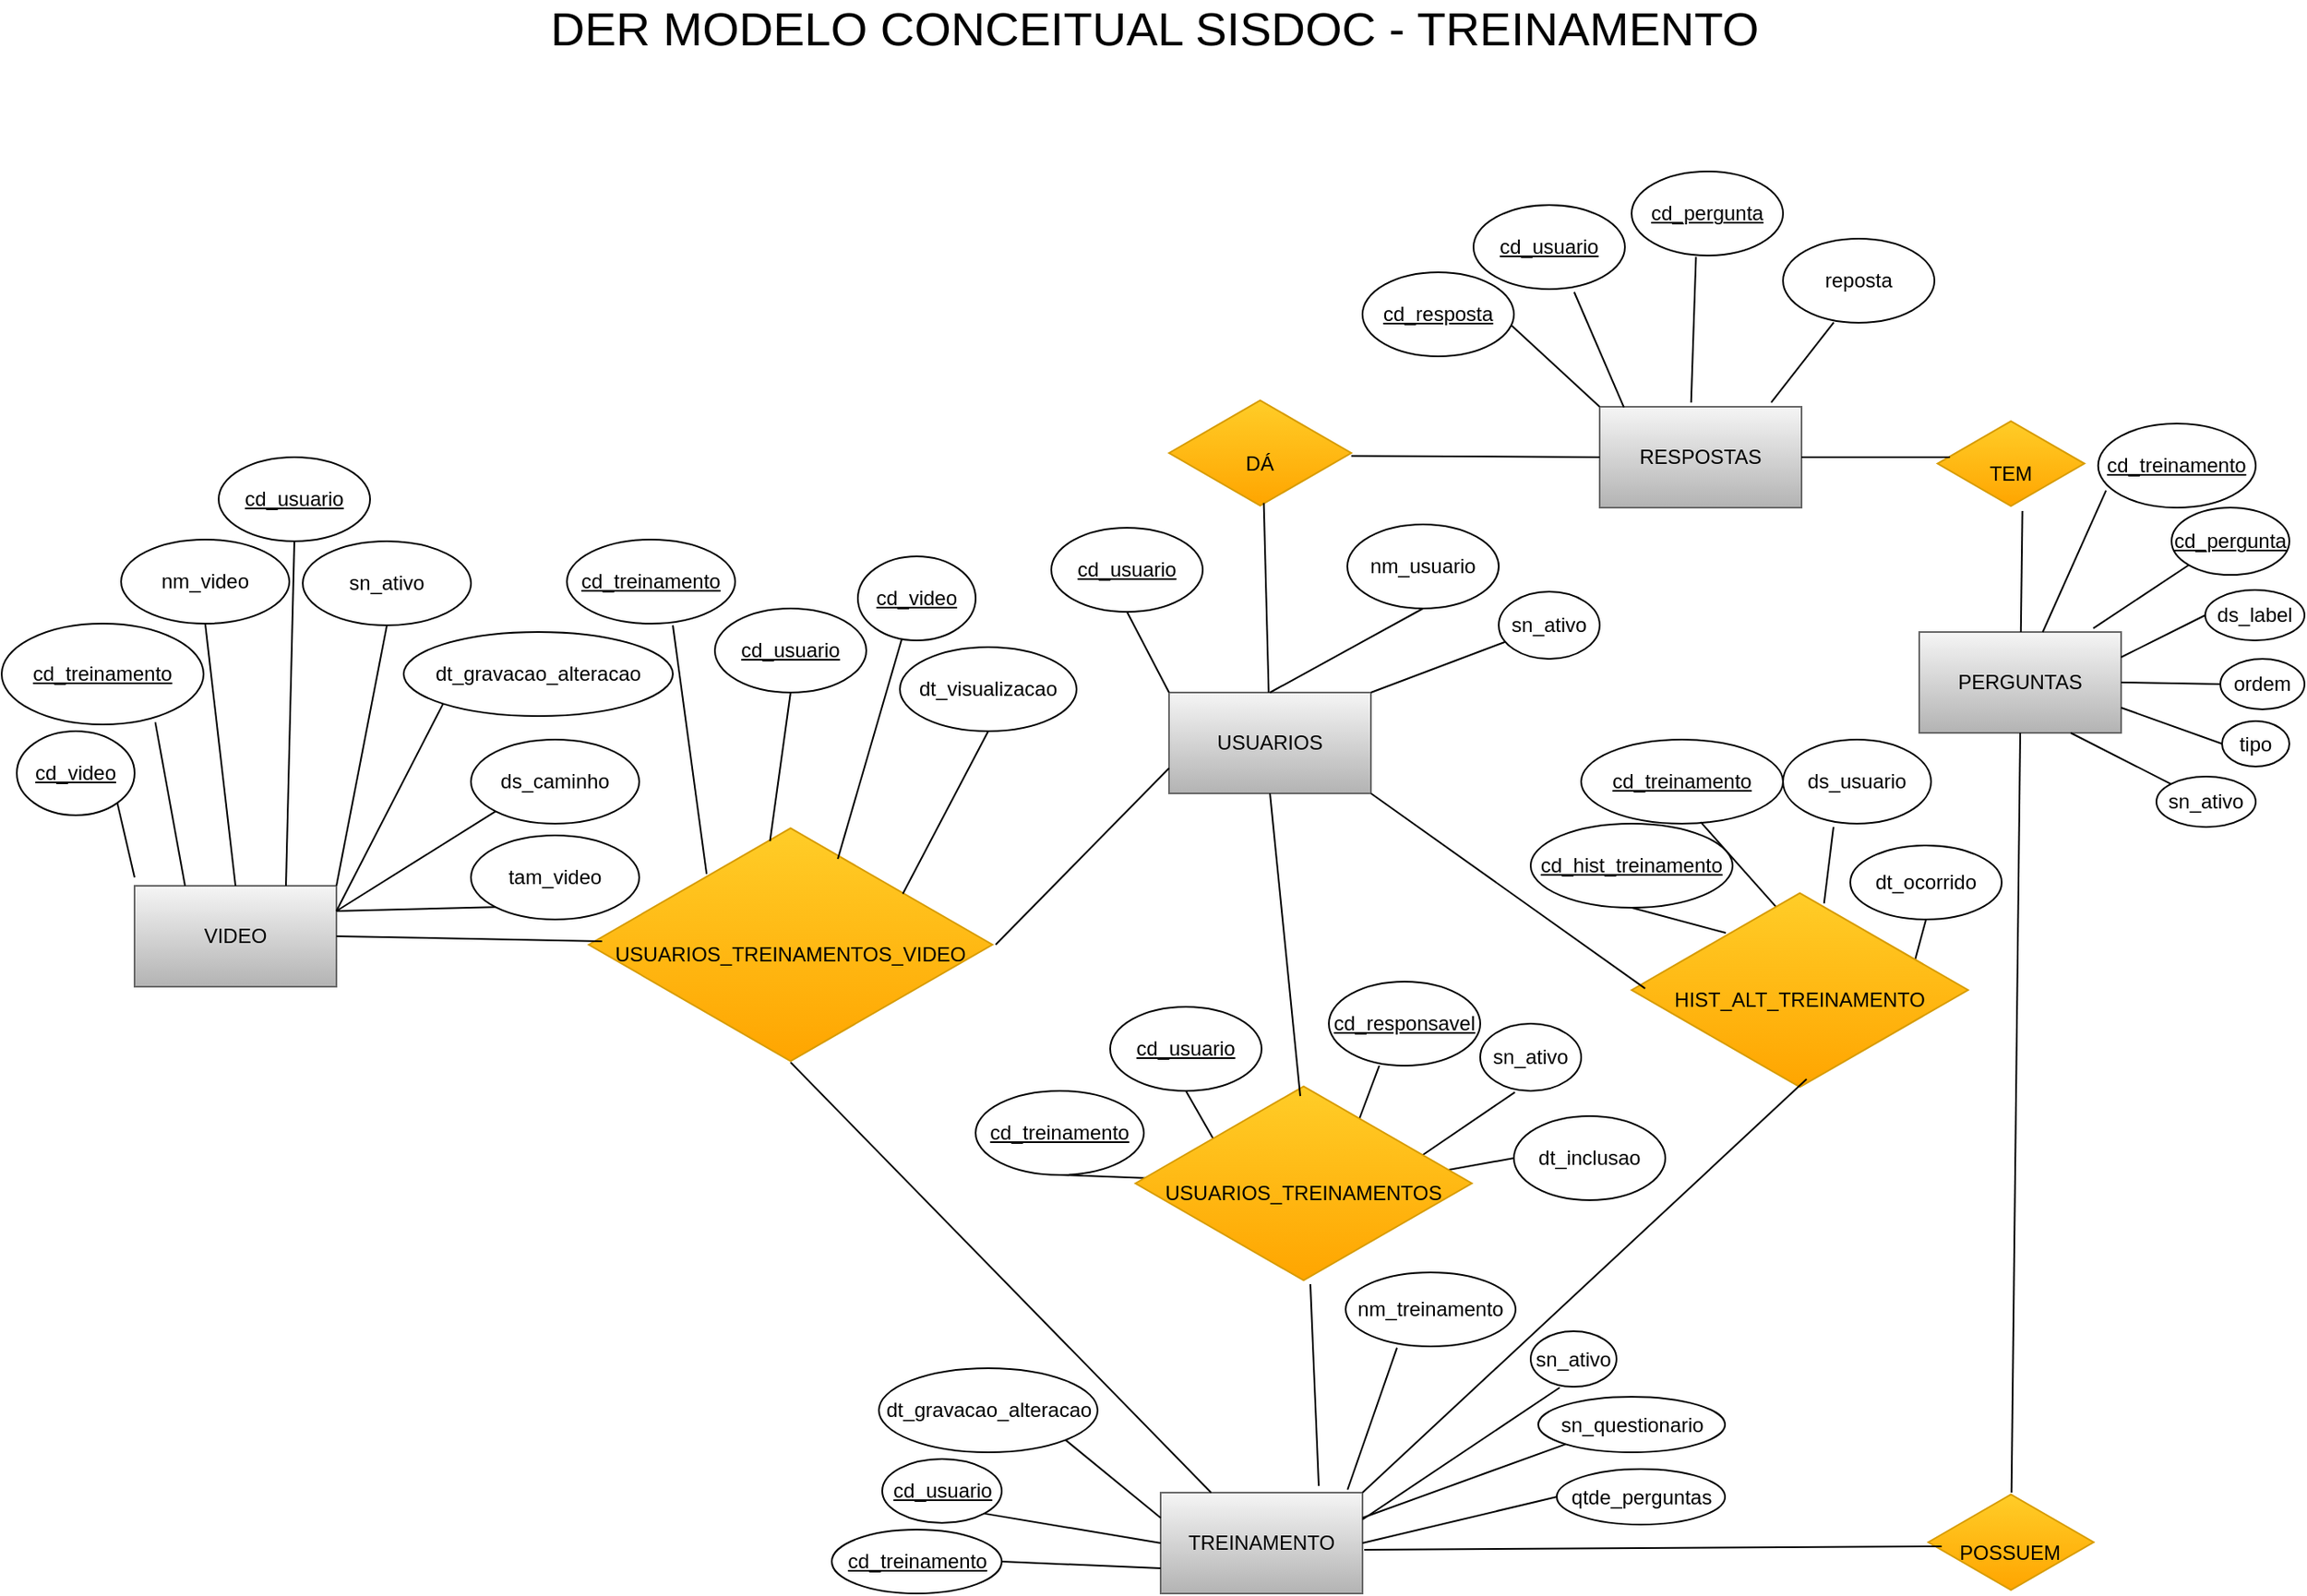 <mxfile version="20.8.20" type="github">
  <diagram name="Página-1" id="wShxXtrG-JfoHBNT4NPI">
    <mxGraphModel dx="1257" dy="680" grid="1" gridSize="10" guides="1" tooltips="1" connect="1" arrows="1" fold="1" page="1" pageScale="1" pageWidth="1390" pageHeight="980" math="0" shadow="0">
      <root>
        <mxCell id="0" />
        <mxCell id="1" parent="0" />
        <mxCell id="j8kulYyNWZjgf7Js5gf3-1" value="&lt;font style=&quot;font-size: 28px;&quot;&gt;DER MODELO CONCEITUAL SISDOC - TREINAMENTO&lt;/font&gt;" style="text;html=1;strokeColor=none;fillColor=none;align=center;verticalAlign=middle;whiteSpace=wrap;rounded=0;" vertex="1" parent="1">
          <mxGeometry x="21" y="20" width="1349" height="30" as="geometry" />
        </mxCell>
        <mxCell id="j8kulYyNWZjgf7Js5gf3-2" value="VIDEO" style="rounded=0;whiteSpace=wrap;html=1;fillColor=#f5f5f5;gradientColor=#b3b3b3;strokeColor=#666666;" vertex="1" parent="1">
          <mxGeometry x="89" y="545" width="120" height="60" as="geometry" />
        </mxCell>
        <mxCell id="j8kulYyNWZjgf7Js5gf3-3" value="&lt;u&gt;cd_video&lt;/u&gt;" style="ellipse;whiteSpace=wrap;html=1;" vertex="1" parent="1">
          <mxGeometry x="19" y="453" width="70" height="50" as="geometry" />
        </mxCell>
        <mxCell id="j8kulYyNWZjgf7Js5gf3-4" value="&lt;u&gt;cd_treinamento&lt;/u&gt;" style="ellipse;whiteSpace=wrap;html=1;" vertex="1" parent="1">
          <mxGeometry x="10" y="389" width="120" height="60" as="geometry" />
        </mxCell>
        <mxCell id="j8kulYyNWZjgf7Js5gf3-5" value="nm_video" style="ellipse;whiteSpace=wrap;html=1;" vertex="1" parent="1">
          <mxGeometry x="81" y="339" width="100" height="50" as="geometry" />
        </mxCell>
        <mxCell id="j8kulYyNWZjgf7Js5gf3-6" value="&lt;u&gt;cd_usuario&lt;/u&gt;" style="ellipse;whiteSpace=wrap;html=1;" vertex="1" parent="1">
          <mxGeometry x="139" y="290" width="90" height="50" as="geometry" />
        </mxCell>
        <mxCell id="j8kulYyNWZjgf7Js5gf3-7" value="sn_ativo" style="ellipse;whiteSpace=wrap;html=1;" vertex="1" parent="1">
          <mxGeometry x="189.0" y="340" width="100" height="50" as="geometry" />
        </mxCell>
        <mxCell id="j8kulYyNWZjgf7Js5gf3-8" value="dt_gravacao_alteracao" style="ellipse;whiteSpace=wrap;html=1;" vertex="1" parent="1">
          <mxGeometry x="249.0" y="394" width="160" height="50" as="geometry" />
        </mxCell>
        <mxCell id="j8kulYyNWZjgf7Js5gf3-10" value="ds_caminho" style="ellipse;whiteSpace=wrap;html=1;" vertex="1" parent="1">
          <mxGeometry x="289" y="458" width="100" height="50" as="geometry" />
        </mxCell>
        <mxCell id="j8kulYyNWZjgf7Js5gf3-11" value="tam_video" style="ellipse;whiteSpace=wrap;html=1;" vertex="1" parent="1">
          <mxGeometry x="289" y="515" width="100" height="50" as="geometry" />
        </mxCell>
        <mxCell id="j8kulYyNWZjgf7Js5gf3-12" value="" style="endArrow=none;html=1;rounded=0;fontSize=28;entryX=0.761;entryY=0.978;entryDx=0;entryDy=0;entryPerimeter=0;exitX=0.25;exitY=0;exitDx=0;exitDy=0;" edge="1" parent="1" source="j8kulYyNWZjgf7Js5gf3-2" target="j8kulYyNWZjgf7Js5gf3-4">
          <mxGeometry width="50" height="50" relative="1" as="geometry">
            <mxPoint x="289" y="740" as="sourcePoint" />
            <mxPoint x="149" y="1100" as="targetPoint" />
          </mxGeometry>
        </mxCell>
        <mxCell id="j8kulYyNWZjgf7Js5gf3-13" value="" style="endArrow=none;html=1;rounded=0;fontSize=28;entryX=0.5;entryY=1;entryDx=0;entryDy=0;exitX=0.5;exitY=0;exitDx=0;exitDy=0;" edge="1" parent="1" source="j8kulYyNWZjgf7Js5gf3-2" target="j8kulYyNWZjgf7Js5gf3-5">
          <mxGeometry width="50" height="50" relative="1" as="geometry">
            <mxPoint x="219" y="800" as="sourcePoint" />
            <mxPoint x="189" y="1090" as="targetPoint" />
          </mxGeometry>
        </mxCell>
        <mxCell id="j8kulYyNWZjgf7Js5gf3-14" value="" style="endArrow=none;html=1;rounded=0;fontSize=28;entryX=0.5;entryY=1;entryDx=0;entryDy=0;exitX=0.75;exitY=0;exitDx=0;exitDy=0;" edge="1" parent="1" source="j8kulYyNWZjgf7Js5gf3-2" target="j8kulYyNWZjgf7Js5gf3-6">
          <mxGeometry width="50" height="50" relative="1" as="geometry">
            <mxPoint x="369" y="820" as="sourcePoint" />
            <mxPoint x="249" y="1060" as="targetPoint" />
          </mxGeometry>
        </mxCell>
        <mxCell id="j8kulYyNWZjgf7Js5gf3-15" value="" style="endArrow=none;html=1;rounded=0;fontSize=28;entryX=0.5;entryY=1;entryDx=0;entryDy=0;exitX=1;exitY=0;exitDx=0;exitDy=0;" edge="1" parent="1" source="j8kulYyNWZjgf7Js5gf3-2" target="j8kulYyNWZjgf7Js5gf3-7">
          <mxGeometry width="50" height="50" relative="1" as="geometry">
            <mxPoint x="239" y="1150" as="sourcePoint" />
            <mxPoint x="289" y="1100" as="targetPoint" />
          </mxGeometry>
        </mxCell>
        <mxCell id="j8kulYyNWZjgf7Js5gf3-16" value="" style="endArrow=none;html=1;rounded=0;fontSize=28;entryX=0;entryY=1;entryDx=0;entryDy=0;exitX=1;exitY=0.25;exitDx=0;exitDy=0;" edge="1" parent="1" source="j8kulYyNWZjgf7Js5gf3-2" target="j8kulYyNWZjgf7Js5gf3-8">
          <mxGeometry width="50" height="50" relative="1" as="geometry">
            <mxPoint x="319.0" y="1187" as="sourcePoint" />
            <mxPoint x="346.04" y="1140" as="targetPoint" />
          </mxGeometry>
        </mxCell>
        <mxCell id="j8kulYyNWZjgf7Js5gf3-17" value="" style="endArrow=none;html=1;rounded=0;fontSize=28;entryX=0;entryY=1;entryDx=0;entryDy=0;exitX=1;exitY=0.25;exitDx=0;exitDy=0;" edge="1" parent="1" source="j8kulYyNWZjgf7Js5gf3-2" target="j8kulYyNWZjgf7Js5gf3-10">
          <mxGeometry width="50" height="50" relative="1" as="geometry">
            <mxPoint x="336.04" y="1190" as="sourcePoint" />
            <mxPoint x="366.04" y="1116" as="targetPoint" />
          </mxGeometry>
        </mxCell>
        <mxCell id="j8kulYyNWZjgf7Js5gf3-18" value="" style="endArrow=none;html=1;rounded=0;fontSize=28;entryX=0;entryY=1;entryDx=0;entryDy=0;exitX=1;exitY=0.25;exitDx=0;exitDy=0;" edge="1" parent="1" source="j8kulYyNWZjgf7Js5gf3-2" target="j8kulYyNWZjgf7Js5gf3-11">
          <mxGeometry width="50" height="50" relative="1" as="geometry">
            <mxPoint x="336.04" y="1220" as="sourcePoint" />
            <mxPoint x="376.04" y="1180" as="targetPoint" />
          </mxGeometry>
        </mxCell>
        <mxCell id="j8kulYyNWZjgf7Js5gf3-19" value="" style="endArrow=none;html=1;rounded=0;fontSize=28;entryX=1;entryY=1;entryDx=0;entryDy=0;" edge="1" parent="1" target="j8kulYyNWZjgf7Js5gf3-3">
          <mxGeometry width="50" height="50" relative="1" as="geometry">
            <mxPoint x="89" y="540" as="sourcePoint" />
            <mxPoint x="729" y="950" as="targetPoint" />
          </mxGeometry>
        </mxCell>
        <mxCell id="j8kulYyNWZjgf7Js5gf3-20" value="TREINAMENTO" style="rounded=0;whiteSpace=wrap;html=1;fillColor=#f5f5f5;gradientColor=#b3b3b3;strokeColor=#666666;" vertex="1" parent="1">
          <mxGeometry x="699" y="906" width="120" height="60" as="geometry" />
        </mxCell>
        <mxCell id="j8kulYyNWZjgf7Js5gf3-21" value="&lt;u&gt;cd_treinamento&lt;/u&gt;" style="ellipse;whiteSpace=wrap;html=1;" vertex="1" parent="1">
          <mxGeometry x="503.5" y="928" width="101" height="38" as="geometry" />
        </mxCell>
        <mxCell id="j8kulYyNWZjgf7Js5gf3-22" value="&lt;u&gt;cd_usuario&lt;/u&gt;" style="ellipse;whiteSpace=wrap;html=1;" vertex="1" parent="1">
          <mxGeometry x="533.5" y="886" width="71" height="38" as="geometry" />
        </mxCell>
        <mxCell id="j8kulYyNWZjgf7Js5gf3-23" value="dt_gravacao_alteracao" style="ellipse;whiteSpace=wrap;html=1;" vertex="1" parent="1">
          <mxGeometry x="531.5" y="832" width="130" height="50" as="geometry" />
        </mxCell>
        <mxCell id="j8kulYyNWZjgf7Js5gf3-24" value="nm_treinamento" style="ellipse;whiteSpace=wrap;html=1;" vertex="1" parent="1">
          <mxGeometry x="809" y="775" width="101" height="44" as="geometry" />
        </mxCell>
        <mxCell id="j8kulYyNWZjgf7Js5gf3-26" value="sn_ativo" style="ellipse;whiteSpace=wrap;html=1;" vertex="1" parent="1">
          <mxGeometry x="919" y="810" width="51" height="33" as="geometry" />
        </mxCell>
        <mxCell id="j8kulYyNWZjgf7Js5gf3-27" value="" style="endArrow=none;html=1;rounded=0;fontSize=28;exitX=1;exitY=0.5;exitDx=0;exitDy=0;entryX=0;entryY=0.75;entryDx=0;entryDy=0;" edge="1" parent="1" source="j8kulYyNWZjgf7Js5gf3-21" target="j8kulYyNWZjgf7Js5gf3-20">
          <mxGeometry width="50" height="50" relative="1" as="geometry">
            <mxPoint x="609" y="882" as="sourcePoint" />
            <mxPoint x="659" y="832" as="targetPoint" />
          </mxGeometry>
        </mxCell>
        <mxCell id="j8kulYyNWZjgf7Js5gf3-28" value="" style="endArrow=none;html=1;rounded=0;fontSize=28;entryX=1;entryY=1;entryDx=0;entryDy=0;exitX=0;exitY=0.5;exitDx=0;exitDy=0;" edge="1" parent="1" source="j8kulYyNWZjgf7Js5gf3-20" target="j8kulYyNWZjgf7Js5gf3-22">
          <mxGeometry width="50" height="50" relative="1" as="geometry">
            <mxPoint x="609" y="882" as="sourcePoint" />
            <mxPoint x="659" y="832" as="targetPoint" />
          </mxGeometry>
        </mxCell>
        <mxCell id="j8kulYyNWZjgf7Js5gf3-29" value="" style="endArrow=none;html=1;rounded=0;fontSize=28;entryX=1;entryY=1;entryDx=0;entryDy=0;exitX=0;exitY=0.25;exitDx=0;exitDy=0;" edge="1" parent="1" source="j8kulYyNWZjgf7Js5gf3-20" target="j8kulYyNWZjgf7Js5gf3-23">
          <mxGeometry width="50" height="50" relative="1" as="geometry">
            <mxPoint x="609" y="882" as="sourcePoint" />
            <mxPoint x="659" y="832" as="targetPoint" />
          </mxGeometry>
        </mxCell>
        <mxCell id="j8kulYyNWZjgf7Js5gf3-30" value="" style="endArrow=none;html=1;rounded=0;fontSize=28;entryX=0.302;entryY=1.019;entryDx=0;entryDy=0;entryPerimeter=0;exitX=0.926;exitY=-0.029;exitDx=0;exitDy=0;exitPerimeter=0;" edge="1" parent="1" source="j8kulYyNWZjgf7Js5gf3-20" target="j8kulYyNWZjgf7Js5gf3-24">
          <mxGeometry width="50" height="50" relative="1" as="geometry">
            <mxPoint x="800" y="900" as="sourcePoint" />
            <mxPoint x="659" y="832" as="targetPoint" />
          </mxGeometry>
        </mxCell>
        <mxCell id="j8kulYyNWZjgf7Js5gf3-31" value="" style="endArrow=none;html=1;rounded=0;fontSize=28;entryX=0.338;entryY=1.015;entryDx=0;entryDy=0;entryPerimeter=0;" edge="1" parent="1" target="j8kulYyNWZjgf7Js5gf3-26">
          <mxGeometry width="50" height="50" relative="1" as="geometry">
            <mxPoint x="819" y="922" as="sourcePoint" />
            <mxPoint x="659" y="832" as="targetPoint" />
          </mxGeometry>
        </mxCell>
        <mxCell id="j8kulYyNWZjgf7Js5gf3-33" value="&lt;u&gt;cd_treinamento&lt;/u&gt;" style="ellipse;whiteSpace=wrap;html=1;" vertex="1" parent="1">
          <mxGeometry x="589" y="667" width="100" height="50" as="geometry" />
        </mxCell>
        <mxCell id="j8kulYyNWZjgf7Js5gf3-34" value="&lt;u&gt;cd_usuario&lt;/u&gt;" style="ellipse;whiteSpace=wrap;html=1;" vertex="1" parent="1">
          <mxGeometry x="669" y="617" width="90" height="50" as="geometry" />
        </mxCell>
        <mxCell id="j8kulYyNWZjgf7Js5gf3-35" value="dt_inclusao" style="ellipse;whiteSpace=wrap;html=1;" vertex="1" parent="1">
          <mxGeometry x="909" y="682" width="90" height="50" as="geometry" />
        </mxCell>
        <mxCell id="j8kulYyNWZjgf7Js5gf3-36" value="&lt;u&gt;cd_responsavel&lt;/u&gt;" style="ellipse;whiteSpace=wrap;html=1;" vertex="1" parent="1">
          <mxGeometry x="799" y="602" width="90" height="50" as="geometry" />
        </mxCell>
        <mxCell id="j8kulYyNWZjgf7Js5gf3-37" value="sn_ativo" style="ellipse;whiteSpace=wrap;html=1;" vertex="1" parent="1">
          <mxGeometry x="889" y="627" width="60" height="40" as="geometry" />
        </mxCell>
        <mxCell id="j8kulYyNWZjgf7Js5gf3-38" value="" style="endArrow=none;html=1;rounded=0;fontSize=28;exitX=0.5;exitY=1;exitDx=0;exitDy=0;entryX=0.048;entryY=0.475;entryDx=0;entryDy=0;entryPerimeter=0;" edge="1" parent="1" source="j8kulYyNWZjgf7Js5gf3-33" target="j8kulYyNWZjgf7Js5gf3-43">
          <mxGeometry width="50" height="50" relative="1" as="geometry">
            <mxPoint x="759" y="607" as="sourcePoint" />
            <mxPoint x="729" y="747" as="targetPoint" />
          </mxGeometry>
        </mxCell>
        <mxCell id="j8kulYyNWZjgf7Js5gf3-39" value="" style="endArrow=none;html=1;rounded=0;fontSize=28;exitX=0.5;exitY=1;exitDx=0;exitDy=0;entryX=0.25;entryY=0.333;entryDx=0;entryDy=0;entryPerimeter=0;" edge="1" parent="1" source="j8kulYyNWZjgf7Js5gf3-34" target="j8kulYyNWZjgf7Js5gf3-43">
          <mxGeometry width="50" height="50" relative="1" as="geometry">
            <mxPoint x="759" y="607" as="sourcePoint" />
            <mxPoint x="774" y="747" as="targetPoint" />
          </mxGeometry>
        </mxCell>
        <mxCell id="j8kulYyNWZjgf7Js5gf3-40" value="" style="endArrow=none;html=1;rounded=0;fontSize=28;entryX=0;entryY=0.5;entryDx=0;entryDy=0;exitX=0.93;exitY=0.433;exitDx=0;exitDy=0;exitPerimeter=0;" edge="1" parent="1" source="j8kulYyNWZjgf7Js5gf3-43" target="j8kulYyNWZjgf7Js5gf3-35">
          <mxGeometry width="50" height="50" relative="1" as="geometry">
            <mxPoint x="819" y="767" as="sourcePoint" />
            <mxPoint x="809" y="557" as="targetPoint" />
          </mxGeometry>
        </mxCell>
        <mxCell id="j8kulYyNWZjgf7Js5gf3-41" value="" style="endArrow=none;html=1;rounded=0;fontSize=28;exitX=0.65;exitY=0.25;exitDx=0;exitDy=0;entryX=0.333;entryY=1;entryDx=0;entryDy=0;exitPerimeter=0;entryPerimeter=0;" edge="1" parent="1" source="j8kulYyNWZjgf7Js5gf3-43" target="j8kulYyNWZjgf7Js5gf3-36">
          <mxGeometry width="50" height="50" relative="1" as="geometry">
            <mxPoint x="864" y="747" as="sourcePoint" />
            <mxPoint x="904" y="637" as="targetPoint" />
          </mxGeometry>
        </mxCell>
        <mxCell id="j8kulYyNWZjgf7Js5gf3-42" value="" style="endArrow=none;html=1;rounded=0;fontSize=28;exitX=0.843;exitY=0.372;exitDx=0;exitDy=0;entryX=0.343;entryY=1.02;entryDx=0;entryDy=0;entryPerimeter=0;exitPerimeter=0;" edge="1" parent="1" source="j8kulYyNWZjgf7Js5gf3-43" target="j8kulYyNWZjgf7Js5gf3-37">
          <mxGeometry width="50" height="50" relative="1" as="geometry">
            <mxPoint x="909" y="747" as="sourcePoint" />
            <mxPoint x="809" y="557" as="targetPoint" />
          </mxGeometry>
        </mxCell>
        <mxCell id="j8kulYyNWZjgf7Js5gf3-43" value="&lt;font style=&quot;font-size: 12px;&quot;&gt;USUARIOS_TREINAMENTOS&lt;/font&gt;" style="html=1;whiteSpace=wrap;aspect=fixed;shape=isoRectangle;fontSize=28;fillColor=#ffcd28;gradientColor=#ffa500;strokeColor=#d79b00;" vertex="1" parent="1">
          <mxGeometry x="684" y="662" width="200" height="120" as="geometry" />
        </mxCell>
        <mxCell id="j8kulYyNWZjgf7Js5gf3-44" value="&lt;font style=&quot;font-size: 12px;&quot;&gt;USUARIOS_TREINAMENTOS_VIDEO&lt;/font&gt;" style="html=1;whiteSpace=wrap;aspect=fixed;shape=isoRectangle;fontSize=28;fillColor=#ffcd28;gradientColor=#ffa500;strokeColor=#d79b00;" vertex="1" parent="1">
          <mxGeometry x="359" y="508" width="240" height="144" as="geometry" />
        </mxCell>
        <mxCell id="j8kulYyNWZjgf7Js5gf3-45" value="&lt;u&gt;cd_treinamento&lt;/u&gt;" style="ellipse;whiteSpace=wrap;html=1;" vertex="1" parent="1">
          <mxGeometry x="346.04" y="339" width="100" height="50" as="geometry" />
        </mxCell>
        <mxCell id="j8kulYyNWZjgf7Js5gf3-46" value="&lt;u&gt;cd_usuario&lt;/u&gt;" style="ellipse;whiteSpace=wrap;html=1;" vertex="1" parent="1">
          <mxGeometry x="434" y="380" width="90" height="50" as="geometry" />
        </mxCell>
        <mxCell id="j8kulYyNWZjgf7Js5gf3-47" value="&lt;u&gt;cd_video&lt;/u&gt;" style="ellipse;whiteSpace=wrap;html=1;" vertex="1" parent="1">
          <mxGeometry x="519" y="349" width="70" height="50" as="geometry" />
        </mxCell>
        <mxCell id="j8kulYyNWZjgf7Js5gf3-48" value="dt_visualizacao" style="ellipse;whiteSpace=wrap;html=1;" vertex="1" parent="1">
          <mxGeometry x="544" y="403" width="105" height="50" as="geometry" />
        </mxCell>
        <mxCell id="j8kulYyNWZjgf7Js5gf3-49" value="" style="endArrow=none;html=1;rounded=0;fontSize=12;entryX=0.5;entryY=1;entryDx=0;entryDy=0;exitX=0.778;exitY=0.29;exitDx=0;exitDy=0;exitPerimeter=0;" edge="1" parent="1" source="j8kulYyNWZjgf7Js5gf3-44" target="j8kulYyNWZjgf7Js5gf3-48">
          <mxGeometry width="50" height="50" relative="1" as="geometry">
            <mxPoint x="319" y="800" as="sourcePoint" />
            <mxPoint x="369" y="750" as="targetPoint" />
          </mxGeometry>
        </mxCell>
        <mxCell id="j8kulYyNWZjgf7Js5gf3-50" value="" style="endArrow=none;html=1;rounded=0;fontSize=12;entryX=0.372;entryY=0.988;entryDx=0;entryDy=0;entryPerimeter=0;exitX=0.617;exitY=0.146;exitDx=0;exitDy=0;exitPerimeter=0;" edge="1" parent="1" source="j8kulYyNWZjgf7Js5gf3-44" target="j8kulYyNWZjgf7Js5gf3-47">
          <mxGeometry width="50" height="50" relative="1" as="geometry">
            <mxPoint x="469" y="810" as="sourcePoint" />
            <mxPoint x="369" y="750" as="targetPoint" />
          </mxGeometry>
        </mxCell>
        <mxCell id="j8kulYyNWZjgf7Js5gf3-51" value="" style="endArrow=none;html=1;rounded=0;fontSize=12;entryX=0.5;entryY=1;entryDx=0;entryDy=0;exitX=0.449;exitY=0.072;exitDx=0;exitDy=0;exitPerimeter=0;" edge="1" parent="1" source="j8kulYyNWZjgf7Js5gf3-44" target="j8kulYyNWZjgf7Js5gf3-46">
          <mxGeometry width="50" height="50" relative="1" as="geometry">
            <mxPoint x="319" y="800" as="sourcePoint" />
            <mxPoint x="369" y="750" as="targetPoint" />
          </mxGeometry>
        </mxCell>
        <mxCell id="j8kulYyNWZjgf7Js5gf3-52" value="" style="endArrow=none;html=1;rounded=0;fontSize=12;entryX=0.292;entryY=0.208;entryDx=0;entryDy=0;entryPerimeter=0;" edge="1" parent="1" target="j8kulYyNWZjgf7Js5gf3-44">
          <mxGeometry width="50" height="50" relative="1" as="geometry">
            <mxPoint x="409" y="390" as="sourcePoint" />
            <mxPoint x="369" y="750" as="targetPoint" />
          </mxGeometry>
        </mxCell>
        <mxCell id="j8kulYyNWZjgf7Js5gf3-54" value="&lt;u&gt;cd_hist_treinamento&lt;/u&gt;" style="ellipse;whiteSpace=wrap;html=1;" vertex="1" parent="1">
          <mxGeometry x="919" y="508" width="120" height="50" as="geometry" />
        </mxCell>
        <mxCell id="j8kulYyNWZjgf7Js5gf3-55" value="&lt;u&gt;cd_treinamento&lt;/u&gt;" style="ellipse;whiteSpace=wrap;html=1;" vertex="1" parent="1">
          <mxGeometry x="949" y="458" width="120" height="50" as="geometry" />
        </mxCell>
        <mxCell id="j8kulYyNWZjgf7Js5gf3-56" value="ds_usuario" style="ellipse;whiteSpace=wrap;html=1;" vertex="1" parent="1">
          <mxGeometry x="1069" y="458" width="88" height="50" as="geometry" />
        </mxCell>
        <mxCell id="j8kulYyNWZjgf7Js5gf3-57" value="dt_ocorrido" style="ellipse;whiteSpace=wrap;html=1;" vertex="1" parent="1">
          <mxGeometry x="1109" y="521" width="90" height="44" as="geometry" />
        </mxCell>
        <mxCell id="j8kulYyNWZjgf7Js5gf3-58" value="" style="endArrow=none;html=1;rounded=0;fontSize=12;exitX=0.5;exitY=1;exitDx=0;exitDy=0;entryX=0.28;entryY=0.217;entryDx=0;entryDy=0;entryPerimeter=0;" edge="1" parent="1" source="j8kulYyNWZjgf7Js5gf3-54" target="j8kulYyNWZjgf7Js5gf3-74">
          <mxGeometry width="50" height="50" relative="1" as="geometry">
            <mxPoint x="989" y="392" as="sourcePoint" />
            <mxPoint x="1019" y="522" as="targetPoint" />
          </mxGeometry>
        </mxCell>
        <mxCell id="j8kulYyNWZjgf7Js5gf3-59" value="" style="endArrow=none;html=1;rounded=0;fontSize=12;exitX=0.592;exitY=0.982;exitDx=0;exitDy=0;exitPerimeter=0;entryX=0.44;entryY=0.108;entryDx=0;entryDy=0;entryPerimeter=0;" edge="1" parent="1" source="j8kulYyNWZjgf7Js5gf3-55" target="j8kulYyNWZjgf7Js5gf3-74">
          <mxGeometry width="50" height="50" relative="1" as="geometry">
            <mxPoint x="989" y="392" as="sourcePoint" />
            <mxPoint x="1059" y="532" as="targetPoint" />
          </mxGeometry>
        </mxCell>
        <mxCell id="j8kulYyNWZjgf7Js5gf3-60" value="" style="endArrow=none;html=1;rounded=0;fontSize=12;entryX=0.572;entryY=0.07;entryDx=0;entryDy=0;entryPerimeter=0;" edge="1" parent="1" target="j8kulYyNWZjgf7Js5gf3-74">
          <mxGeometry width="50" height="50" relative="1" as="geometry">
            <mxPoint x="1099" y="510" as="sourcePoint" />
            <mxPoint x="1093.4" y="520.44" as="targetPoint" />
          </mxGeometry>
        </mxCell>
        <mxCell id="j8kulYyNWZjgf7Js5gf3-61" value="" style="endArrow=none;html=1;rounded=0;fontSize=12;exitX=0.5;exitY=1;exitDx=0;exitDy=0;entryX=0.84;entryY=0.367;entryDx=0;entryDy=0;entryPerimeter=0;" edge="1" parent="1" source="j8kulYyNWZjgf7Js5gf3-57" target="j8kulYyNWZjgf7Js5gf3-74">
          <mxGeometry width="50" height="50" relative="1" as="geometry">
            <mxPoint x="989" y="392" as="sourcePoint" />
            <mxPoint x="1147.64" y="520.44" as="targetPoint" />
          </mxGeometry>
        </mxCell>
        <mxCell id="j8kulYyNWZjgf7Js5gf3-62" value="USUARIOS" style="rounded=0;whiteSpace=wrap;html=1;fillColor=#f5f5f5;gradientColor=#b3b3b3;strokeColor=#666666;" vertex="1" parent="1">
          <mxGeometry x="704" y="430" width="120" height="60" as="geometry" />
        </mxCell>
        <mxCell id="j8kulYyNWZjgf7Js5gf3-63" value="&lt;u&gt;cd_usuario&lt;/u&gt;" style="ellipse;whiteSpace=wrap;html=1;" vertex="1" parent="1">
          <mxGeometry x="634" y="332" width="90" height="50" as="geometry" />
        </mxCell>
        <mxCell id="j8kulYyNWZjgf7Js5gf3-64" value="nm_usuario" style="ellipse;whiteSpace=wrap;html=1;" vertex="1" parent="1">
          <mxGeometry x="810" y="330" width="90" height="50" as="geometry" />
        </mxCell>
        <mxCell id="j8kulYyNWZjgf7Js5gf3-65" value="sn_ativo" style="ellipse;whiteSpace=wrap;html=1;" vertex="1" parent="1">
          <mxGeometry x="900" y="370" width="60" height="40" as="geometry" />
        </mxCell>
        <mxCell id="j8kulYyNWZjgf7Js5gf3-66" value="" style="endArrow=none;html=1;rounded=0;fontSize=12;exitX=0;exitY=0;exitDx=0;exitDy=0;entryX=0.5;entryY=1;entryDx=0;entryDy=0;" edge="1" parent="1" source="j8kulYyNWZjgf7Js5gf3-62" target="j8kulYyNWZjgf7Js5gf3-63">
          <mxGeometry width="50" height="50" relative="1" as="geometry">
            <mxPoint x="704" y="570" as="sourcePoint" />
            <mxPoint x="754" y="520" as="targetPoint" />
          </mxGeometry>
        </mxCell>
        <mxCell id="j8kulYyNWZjgf7Js5gf3-67" value="" style="endArrow=none;html=1;rounded=0;fontSize=12;exitX=0.5;exitY=0;exitDx=0;exitDy=0;entryX=0.5;entryY=1;entryDx=0;entryDy=0;" edge="1" parent="1" source="j8kulYyNWZjgf7Js5gf3-62" target="j8kulYyNWZjgf7Js5gf3-64">
          <mxGeometry width="50" height="50" relative="1" as="geometry">
            <mxPoint x="704" y="570" as="sourcePoint" />
            <mxPoint x="779" y="380" as="targetPoint" />
          </mxGeometry>
        </mxCell>
        <mxCell id="j8kulYyNWZjgf7Js5gf3-68" value="" style="endArrow=none;html=1;rounded=0;fontSize=12;" edge="1" parent="1" target="j8kulYyNWZjgf7Js5gf3-65">
          <mxGeometry width="50" height="50" relative="1" as="geometry">
            <mxPoint x="824" y="430" as="sourcePoint" />
            <mxPoint x="754" y="520" as="targetPoint" />
          </mxGeometry>
        </mxCell>
        <mxCell id="j8kulYyNWZjgf7Js5gf3-73" value="" style="endArrow=none;html=1;rounded=0;fontSize=12;entryX=1;entryY=0.5;entryDx=0;entryDy=0;exitX=0.033;exitY=0.486;exitDx=0;exitDy=0;exitPerimeter=0;" edge="1" parent="1" source="j8kulYyNWZjgf7Js5gf3-44" target="j8kulYyNWZjgf7Js5gf3-2">
          <mxGeometry width="50" height="50" relative="1" as="geometry">
            <mxPoint x="279" y="800" as="sourcePoint" />
            <mxPoint x="329" y="750" as="targetPoint" />
          </mxGeometry>
        </mxCell>
        <mxCell id="j8kulYyNWZjgf7Js5gf3-74" value="&lt;font style=&quot;font-size: 12px;&quot;&gt;HIST_ALT_TREINAMENTO&lt;/font&gt;" style="html=1;whiteSpace=wrap;aspect=fixed;shape=isoRectangle;fontSize=28;fillColor=#ffcd28;gradientColor=#ffa500;strokeColor=#d79b00;" vertex="1" parent="1">
          <mxGeometry x="979" y="547" width="200" height="120" as="geometry" />
        </mxCell>
        <mxCell id="j8kulYyNWZjgf7Js5gf3-84" value="" style="endArrow=none;html=1;rounded=0;fontSize=12;entryX=0.5;entryY=1;entryDx=0;entryDy=0;exitX=0.49;exitY=0.067;exitDx=0;exitDy=0;exitPerimeter=0;" edge="1" parent="1" source="j8kulYyNWZjgf7Js5gf3-43" target="j8kulYyNWZjgf7Js5gf3-62">
          <mxGeometry width="50" height="50" relative="1" as="geometry">
            <mxPoint x="599" y="822" as="sourcePoint" />
            <mxPoint x="649" y="772" as="targetPoint" />
          </mxGeometry>
        </mxCell>
        <mxCell id="j8kulYyNWZjgf7Js5gf3-86" value="" style="endArrow=none;html=1;rounded=0;fontSize=12;entryX=0.52;entryY=1;entryDx=0;entryDy=0;entryPerimeter=0;" edge="1" parent="1" target="j8kulYyNWZjgf7Js5gf3-43">
          <mxGeometry width="50" height="50" relative="1" as="geometry">
            <mxPoint x="793" y="902" as="sourcePoint" />
            <mxPoint x="649" y="772" as="targetPoint" />
          </mxGeometry>
        </mxCell>
        <mxCell id="j8kulYyNWZjgf7Js5gf3-87" value="" style="endArrow=none;html=1;rounded=0;fontSize=12;entryX=0;entryY=0.75;entryDx=0;entryDy=0;exitX=1.008;exitY=0.5;exitDx=0;exitDy=0;exitPerimeter=0;" edge="1" parent="1" source="j8kulYyNWZjgf7Js5gf3-44" target="j8kulYyNWZjgf7Js5gf3-62">
          <mxGeometry width="50" height="50" relative="1" as="geometry">
            <mxPoint x="539" y="562" as="sourcePoint" />
            <mxPoint x="649" y="772" as="targetPoint" />
          </mxGeometry>
        </mxCell>
        <mxCell id="j8kulYyNWZjgf7Js5gf3-88" value="" style="endArrow=none;html=1;rounded=0;fontSize=12;entryX=0.04;entryY=0.492;entryDx=0;entryDy=0;entryPerimeter=0;exitX=1;exitY=1;exitDx=0;exitDy=0;" edge="1" parent="1" source="j8kulYyNWZjgf7Js5gf3-62" target="j8kulYyNWZjgf7Js5gf3-74">
          <mxGeometry width="50" height="50" relative="1" as="geometry">
            <mxPoint x="599" y="822" as="sourcePoint" />
            <mxPoint x="649" y="772" as="targetPoint" />
          </mxGeometry>
        </mxCell>
        <mxCell id="j8kulYyNWZjgf7Js5gf3-89" value="" style="endArrow=none;html=1;rounded=0;fontSize=12;entryX=0.25;entryY=0;entryDx=0;entryDy=0;" edge="1" parent="1" target="j8kulYyNWZjgf7Js5gf3-20">
          <mxGeometry width="50" height="50" relative="1" as="geometry">
            <mxPoint x="479" y="650" as="sourcePoint" />
            <mxPoint x="699" y="790" as="targetPoint" />
          </mxGeometry>
        </mxCell>
        <mxCell id="j8kulYyNWZjgf7Js5gf3-90" value="" style="endArrow=none;html=1;rounded=0;fontSize=12;entryX=0.52;entryY=0.942;entryDx=0;entryDy=0;entryPerimeter=0;exitX=1;exitY=0;exitDx=0;exitDy=0;" edge="1" parent="1" source="j8kulYyNWZjgf7Js5gf3-20" target="j8kulYyNWZjgf7Js5gf3-74">
          <mxGeometry width="50" height="50" relative="1" as="geometry">
            <mxPoint x="599" y="822" as="sourcePoint" />
            <mxPoint x="649" y="772" as="targetPoint" />
          </mxGeometry>
        </mxCell>
        <mxCell id="j8kulYyNWZjgf7Js5gf3-93" value="PERGUNTAS" style="rounded=0;whiteSpace=wrap;html=1;fillColor=#f5f5f5;gradientColor=#b3b3b3;strokeColor=#666666;" vertex="1" parent="1">
          <mxGeometry x="1150" y="394" width="120" height="60" as="geometry" />
        </mxCell>
        <mxCell id="j8kulYyNWZjgf7Js5gf3-94" value="&lt;font style=&quot;font-size: 12px;&quot;&gt;POSSUEM&lt;/font&gt;" style="html=1;whiteSpace=wrap;aspect=fixed;shape=isoRectangle;fontSize=28;fillColor=#ffcd28;gradientColor=#ffa500;strokeColor=#d79b00;" vertex="1" parent="1">
          <mxGeometry x="1155.33" y="906" width="98.33" height="59" as="geometry" />
        </mxCell>
        <mxCell id="j8kulYyNWZjgf7Js5gf3-95" value="" style="endArrow=none;html=1;rounded=0;fontSize=12;entryX=0.081;entryY=0.542;entryDx=0;entryDy=0;entryPerimeter=0;" edge="1" parent="1" target="j8kulYyNWZjgf7Js5gf3-94">
          <mxGeometry width="50" height="50" relative="1" as="geometry">
            <mxPoint x="820" y="940" as="sourcePoint" />
            <mxPoint x="1190" y="860" as="targetPoint" />
          </mxGeometry>
        </mxCell>
        <mxCell id="j8kulYyNWZjgf7Js5gf3-96" value="" style="endArrow=none;html=1;rounded=0;fontSize=12;entryX=0.5;entryY=1;entryDx=0;entryDy=0;" edge="1" parent="1" source="j8kulYyNWZjgf7Js5gf3-94" target="j8kulYyNWZjgf7Js5gf3-93">
          <mxGeometry width="50" height="50" relative="1" as="geometry">
            <mxPoint x="640" y="860" as="sourcePoint" />
            <mxPoint x="690" y="810" as="targetPoint" />
          </mxGeometry>
        </mxCell>
        <mxCell id="j8kulYyNWZjgf7Js5gf3-97" value="RESPOSTAS" style="rounded=0;whiteSpace=wrap;html=1;fillColor=#f5f5f5;gradientColor=#b3b3b3;strokeColor=#666666;" vertex="1" parent="1">
          <mxGeometry x="960" y="260" width="120" height="60" as="geometry" />
        </mxCell>
        <mxCell id="j8kulYyNWZjgf7Js5gf3-98" value="&lt;font style=&quot;font-size: 12px;&quot;&gt;TEM&lt;/font&gt;" style="html=1;whiteSpace=wrap;aspect=fixed;shape=isoRectangle;fontSize=28;fillColor=#ffcd28;gradientColor=#ffa500;strokeColor=#d79b00;" vertex="1" parent="1">
          <mxGeometry x="1160.83" y="267.6" width="87.33" height="52.4" as="geometry" />
        </mxCell>
        <mxCell id="j8kulYyNWZjgf7Js5gf3-99" value="" style="endArrow=none;html=1;rounded=0;fontSize=12;entryX=0.578;entryY=1.038;entryDx=0;entryDy=0;entryPerimeter=0;" edge="1" parent="1" source="j8kulYyNWZjgf7Js5gf3-93" target="j8kulYyNWZjgf7Js5gf3-98">
          <mxGeometry width="50" height="50" relative="1" as="geometry">
            <mxPoint x="640" y="660" as="sourcePoint" />
            <mxPoint x="690" y="610" as="targetPoint" />
          </mxGeometry>
        </mxCell>
        <mxCell id="j8kulYyNWZjgf7Js5gf3-100" value="" style="endArrow=none;html=1;rounded=0;fontSize=12;exitX=1;exitY=0.5;exitDx=0;exitDy=0;entryX=0.084;entryY=0.427;entryDx=0;entryDy=0;entryPerimeter=0;" edge="1" parent="1" source="j8kulYyNWZjgf7Js5gf3-97" target="j8kulYyNWZjgf7Js5gf3-98">
          <mxGeometry width="50" height="50" relative="1" as="geometry">
            <mxPoint x="640" y="660" as="sourcePoint" />
            <mxPoint x="1170" y="297" as="targetPoint" />
          </mxGeometry>
        </mxCell>
        <mxCell id="j8kulYyNWZjgf7Js5gf3-103" value="&lt;font style=&quot;font-size: 12px;&quot;&gt;DÁ&lt;/font&gt;" style="html=1;whiteSpace=wrap;aspect=fixed;shape=isoRectangle;fontSize=28;fillColor=#ffcd28;gradientColor=#ffa500;strokeColor=#d79b00;" vertex="1" parent="1">
          <mxGeometry x="704" y="255" width="108.33" height="65" as="geometry" />
        </mxCell>
        <mxCell id="j8kulYyNWZjgf7Js5gf3-104" value="" style="endArrow=none;html=1;rounded=0;fontSize=12;entryX=0.52;entryY=0.957;entryDx=0;entryDy=0;entryPerimeter=0;" edge="1" parent="1" source="j8kulYyNWZjgf7Js5gf3-62" target="j8kulYyNWZjgf7Js5gf3-103">
          <mxGeometry width="50" height="50" relative="1" as="geometry">
            <mxPoint x="640" y="660" as="sourcePoint" />
            <mxPoint x="690" y="610" as="targetPoint" />
          </mxGeometry>
        </mxCell>
        <mxCell id="j8kulYyNWZjgf7Js5gf3-106" value="" style="endArrow=none;html=1;rounded=0;fontSize=12;entryX=1;entryY=0.526;entryDx=0;entryDy=0;entryPerimeter=0;exitX=0;exitY=0.5;exitDx=0;exitDy=0;" edge="1" parent="1" source="j8kulYyNWZjgf7Js5gf3-97" target="j8kulYyNWZjgf7Js5gf3-103">
          <mxGeometry width="50" height="50" relative="1" as="geometry">
            <mxPoint x="640" y="660" as="sourcePoint" />
            <mxPoint x="690" y="610" as="targetPoint" />
          </mxGeometry>
        </mxCell>
        <mxCell id="j8kulYyNWZjgf7Js5gf3-107" value="&lt;u&gt;cd_resposta&lt;/u&gt;" style="ellipse;whiteSpace=wrap;html=1;" vertex="1" parent="1">
          <mxGeometry x="819" y="180" width="90" height="50" as="geometry" />
        </mxCell>
        <mxCell id="j8kulYyNWZjgf7Js5gf3-108" value="&lt;u&gt;cd_usuario&lt;/u&gt;" style="ellipse;whiteSpace=wrap;html=1;" vertex="1" parent="1">
          <mxGeometry x="885" y="140" width="90" height="50" as="geometry" />
        </mxCell>
        <mxCell id="j8kulYyNWZjgf7Js5gf3-109" value="&lt;u&gt;cd_pergunta&lt;/u&gt;" style="ellipse;whiteSpace=wrap;html=1;" vertex="1" parent="1">
          <mxGeometry x="979" y="120" width="90" height="50" as="geometry" />
        </mxCell>
        <mxCell id="j8kulYyNWZjgf7Js5gf3-110" value="reposta" style="ellipse;whiteSpace=wrap;html=1;" vertex="1" parent="1">
          <mxGeometry x="1069" y="160" width="90" height="50" as="geometry" />
        </mxCell>
        <mxCell id="j8kulYyNWZjgf7Js5gf3-111" value="" style="endArrow=none;html=1;rounded=0;fontSize=12;entryX=0.986;entryY=0.635;entryDx=0;entryDy=0;entryPerimeter=0;exitX=0;exitY=0;exitDx=0;exitDy=0;" edge="1" parent="1" source="j8kulYyNWZjgf7Js5gf3-97" target="j8kulYyNWZjgf7Js5gf3-107">
          <mxGeometry width="50" height="50" relative="1" as="geometry">
            <mxPoint x="910" y="270" as="sourcePoint" />
            <mxPoint x="960" y="220" as="targetPoint" />
          </mxGeometry>
        </mxCell>
        <mxCell id="j8kulYyNWZjgf7Js5gf3-112" value="" style="endArrow=none;html=1;rounded=0;fontSize=12;entryX=0.665;entryY=1.035;entryDx=0;entryDy=0;entryPerimeter=0;exitX=0.12;exitY=0.006;exitDx=0;exitDy=0;exitPerimeter=0;" edge="1" parent="1" source="j8kulYyNWZjgf7Js5gf3-97" target="j8kulYyNWZjgf7Js5gf3-108">
          <mxGeometry width="50" height="50" relative="1" as="geometry">
            <mxPoint x="910" y="270" as="sourcePoint" />
            <mxPoint x="960" y="220" as="targetPoint" />
          </mxGeometry>
        </mxCell>
        <mxCell id="j8kulYyNWZjgf7Js5gf3-113" value="" style="endArrow=none;html=1;rounded=0;fontSize=12;entryX=0.425;entryY=1.016;entryDx=0;entryDy=0;entryPerimeter=0;exitX=0.453;exitY=-0.042;exitDx=0;exitDy=0;exitPerimeter=0;" edge="1" parent="1" source="j8kulYyNWZjgf7Js5gf3-97" target="j8kulYyNWZjgf7Js5gf3-109">
          <mxGeometry width="50" height="50" relative="1" as="geometry">
            <mxPoint x="910" y="270" as="sourcePoint" />
            <mxPoint x="960" y="220" as="targetPoint" />
          </mxGeometry>
        </mxCell>
        <mxCell id="j8kulYyNWZjgf7Js5gf3-114" value="" style="endArrow=none;html=1;rounded=0;fontSize=12;entryX=0.335;entryY=0.997;entryDx=0;entryDy=0;entryPerimeter=0;exitX=0.85;exitY=-0.042;exitDx=0;exitDy=0;exitPerimeter=0;" edge="1" parent="1" source="j8kulYyNWZjgf7Js5gf3-97" target="j8kulYyNWZjgf7Js5gf3-110">
          <mxGeometry width="50" height="50" relative="1" as="geometry">
            <mxPoint x="910" y="270" as="sourcePoint" />
            <mxPoint x="960" y="220" as="targetPoint" />
          </mxGeometry>
        </mxCell>
        <mxCell id="j8kulYyNWZjgf7Js5gf3-115" value="&lt;u&gt;cd_treinamento&lt;/u&gt;" style="ellipse;whiteSpace=wrap;html=1;" vertex="1" parent="1">
          <mxGeometry x="1256.34" y="270" width="93.66" height="50" as="geometry" />
        </mxCell>
        <mxCell id="j8kulYyNWZjgf7Js5gf3-116" value="&lt;u&gt;cd_pergunta&lt;/u&gt;" style="ellipse;whiteSpace=wrap;html=1;" vertex="1" parent="1">
          <mxGeometry x="1300" y="320" width="70" height="40" as="geometry" />
        </mxCell>
        <mxCell id="j8kulYyNWZjgf7Js5gf3-117" value="ds_label" style="ellipse;whiteSpace=wrap;html=1;" vertex="1" parent="1">
          <mxGeometry x="1320" y="369" width="59" height="30" as="geometry" />
        </mxCell>
        <mxCell id="j8kulYyNWZjgf7Js5gf3-118" value="ordem" style="ellipse;whiteSpace=wrap;html=1;" vertex="1" parent="1">
          <mxGeometry x="1329" y="410" width="50" height="30" as="geometry" />
        </mxCell>
        <mxCell id="j8kulYyNWZjgf7Js5gf3-119" value="tipo" style="ellipse;whiteSpace=wrap;html=1;" vertex="1" parent="1">
          <mxGeometry x="1330" y="447" width="40" height="27" as="geometry" />
        </mxCell>
        <mxCell id="j8kulYyNWZjgf7Js5gf3-120" value="sn_ativo" style="ellipse;whiteSpace=wrap;html=1;" vertex="1" parent="1">
          <mxGeometry x="1291" y="480" width="59" height="30" as="geometry" />
        </mxCell>
        <mxCell id="j8kulYyNWZjgf7Js5gf3-121" value="" style="endArrow=none;html=1;rounded=0;fontSize=12;entryX=0.05;entryY=0.797;entryDx=0;entryDy=0;entryPerimeter=0;" edge="1" parent="1" source="j8kulYyNWZjgf7Js5gf3-93" target="j8kulYyNWZjgf7Js5gf3-115">
          <mxGeometry width="50" height="50" relative="1" as="geometry">
            <mxPoint x="1090" y="370" as="sourcePoint" />
            <mxPoint x="1140" y="320" as="targetPoint" />
          </mxGeometry>
        </mxCell>
        <mxCell id="j8kulYyNWZjgf7Js5gf3-122" value="" style="endArrow=none;html=1;rounded=0;fontSize=12;entryX=0;entryY=1;entryDx=0;entryDy=0;exitX=0.862;exitY=-0.037;exitDx=0;exitDy=0;exitPerimeter=0;" edge="1" parent="1" source="j8kulYyNWZjgf7Js5gf3-93" target="j8kulYyNWZjgf7Js5gf3-116">
          <mxGeometry width="50" height="50" relative="1" as="geometry">
            <mxPoint x="1090" y="370" as="sourcePoint" />
            <mxPoint x="1140" y="320" as="targetPoint" />
          </mxGeometry>
        </mxCell>
        <mxCell id="j8kulYyNWZjgf7Js5gf3-123" value="" style="endArrow=none;html=1;rounded=0;fontSize=12;entryX=0;entryY=0.5;entryDx=0;entryDy=0;exitX=1;exitY=0.25;exitDx=0;exitDy=0;" edge="1" parent="1" source="j8kulYyNWZjgf7Js5gf3-93" target="j8kulYyNWZjgf7Js5gf3-117">
          <mxGeometry width="50" height="50" relative="1" as="geometry">
            <mxPoint x="1090" y="370" as="sourcePoint" />
            <mxPoint x="1140" y="320" as="targetPoint" />
          </mxGeometry>
        </mxCell>
        <mxCell id="j8kulYyNWZjgf7Js5gf3-124" value="" style="endArrow=none;html=1;rounded=0;fontSize=12;entryX=0;entryY=0.5;entryDx=0;entryDy=0;exitX=1;exitY=0.5;exitDx=0;exitDy=0;" edge="1" parent="1" source="j8kulYyNWZjgf7Js5gf3-93" target="j8kulYyNWZjgf7Js5gf3-118">
          <mxGeometry width="50" height="50" relative="1" as="geometry">
            <mxPoint x="1090" y="370" as="sourcePoint" />
            <mxPoint x="1140" y="320" as="targetPoint" />
          </mxGeometry>
        </mxCell>
        <mxCell id="j8kulYyNWZjgf7Js5gf3-125" value="" style="endArrow=none;html=1;rounded=0;fontSize=12;entryX=0;entryY=0.5;entryDx=0;entryDy=0;exitX=1;exitY=0.75;exitDx=0;exitDy=0;" edge="1" parent="1" source="j8kulYyNWZjgf7Js5gf3-93" target="j8kulYyNWZjgf7Js5gf3-119">
          <mxGeometry width="50" height="50" relative="1" as="geometry">
            <mxPoint x="1090" y="370" as="sourcePoint" />
            <mxPoint x="1140" y="320" as="targetPoint" />
          </mxGeometry>
        </mxCell>
        <mxCell id="j8kulYyNWZjgf7Js5gf3-126" value="" style="endArrow=none;html=1;rounded=0;fontSize=12;entryX=0;entryY=0;entryDx=0;entryDy=0;exitX=0.75;exitY=1;exitDx=0;exitDy=0;" edge="1" parent="1" source="j8kulYyNWZjgf7Js5gf3-93" target="j8kulYyNWZjgf7Js5gf3-120">
          <mxGeometry width="50" height="50" relative="1" as="geometry">
            <mxPoint x="1250" y="450" as="sourcePoint" />
            <mxPoint x="1140" y="320" as="targetPoint" />
          </mxGeometry>
        </mxCell>
        <mxCell id="j8kulYyNWZjgf7Js5gf3-127" value="sn_questionario" style="ellipse;whiteSpace=wrap;html=1;" vertex="1" parent="1">
          <mxGeometry x="923.5" y="849" width="111" height="33" as="geometry" />
        </mxCell>
        <mxCell id="j8kulYyNWZjgf7Js5gf3-128" value="qtde_perguntas" style="ellipse;whiteSpace=wrap;html=1;" vertex="1" parent="1">
          <mxGeometry x="934.5" y="892" width="100" height="33" as="geometry" />
        </mxCell>
        <mxCell id="j8kulYyNWZjgf7Js5gf3-129" value="" style="endArrow=none;html=1;rounded=0;fontSize=12;exitX=1;exitY=0.25;exitDx=0;exitDy=0;entryX=0;entryY=1;entryDx=0;entryDy=0;" edge="1" parent="1" source="j8kulYyNWZjgf7Js5gf3-20" target="j8kulYyNWZjgf7Js5gf3-127">
          <mxGeometry width="50" height="50" relative="1" as="geometry">
            <mxPoint x="1080" y="770" as="sourcePoint" />
            <mxPoint x="1130" y="720" as="targetPoint" />
          </mxGeometry>
        </mxCell>
        <mxCell id="j8kulYyNWZjgf7Js5gf3-130" value="" style="endArrow=none;html=1;rounded=0;fontSize=12;exitX=1;exitY=0.5;exitDx=0;exitDy=0;entryX=0;entryY=0.5;entryDx=0;entryDy=0;" edge="1" parent="1" source="j8kulYyNWZjgf7Js5gf3-20" target="j8kulYyNWZjgf7Js5gf3-128">
          <mxGeometry width="50" height="50" relative="1" as="geometry">
            <mxPoint x="1080" y="770" as="sourcePoint" />
            <mxPoint x="1130" y="720" as="targetPoint" />
          </mxGeometry>
        </mxCell>
      </root>
    </mxGraphModel>
  </diagram>
</mxfile>
